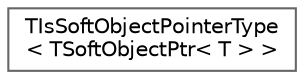 digraph "Graphical Class Hierarchy"
{
 // INTERACTIVE_SVG=YES
 // LATEX_PDF_SIZE
  bgcolor="transparent";
  edge [fontname=Helvetica,fontsize=10,labelfontname=Helvetica,labelfontsize=10];
  node [fontname=Helvetica,fontsize=10,shape=box,height=0.2,width=0.4];
  rankdir="LR";
  Node0 [id="Node000000",label="TIsSoftObjectPointerType\l\< TSoftObjectPtr\< T \> \>",height=0.2,width=0.4,color="grey40", fillcolor="white", style="filled",URL="$d1/d83/structTIsSoftObjectPointerType_3_01TSoftObjectPtr_3_01T_01_4_01_4.html",tooltip=" "];
}
